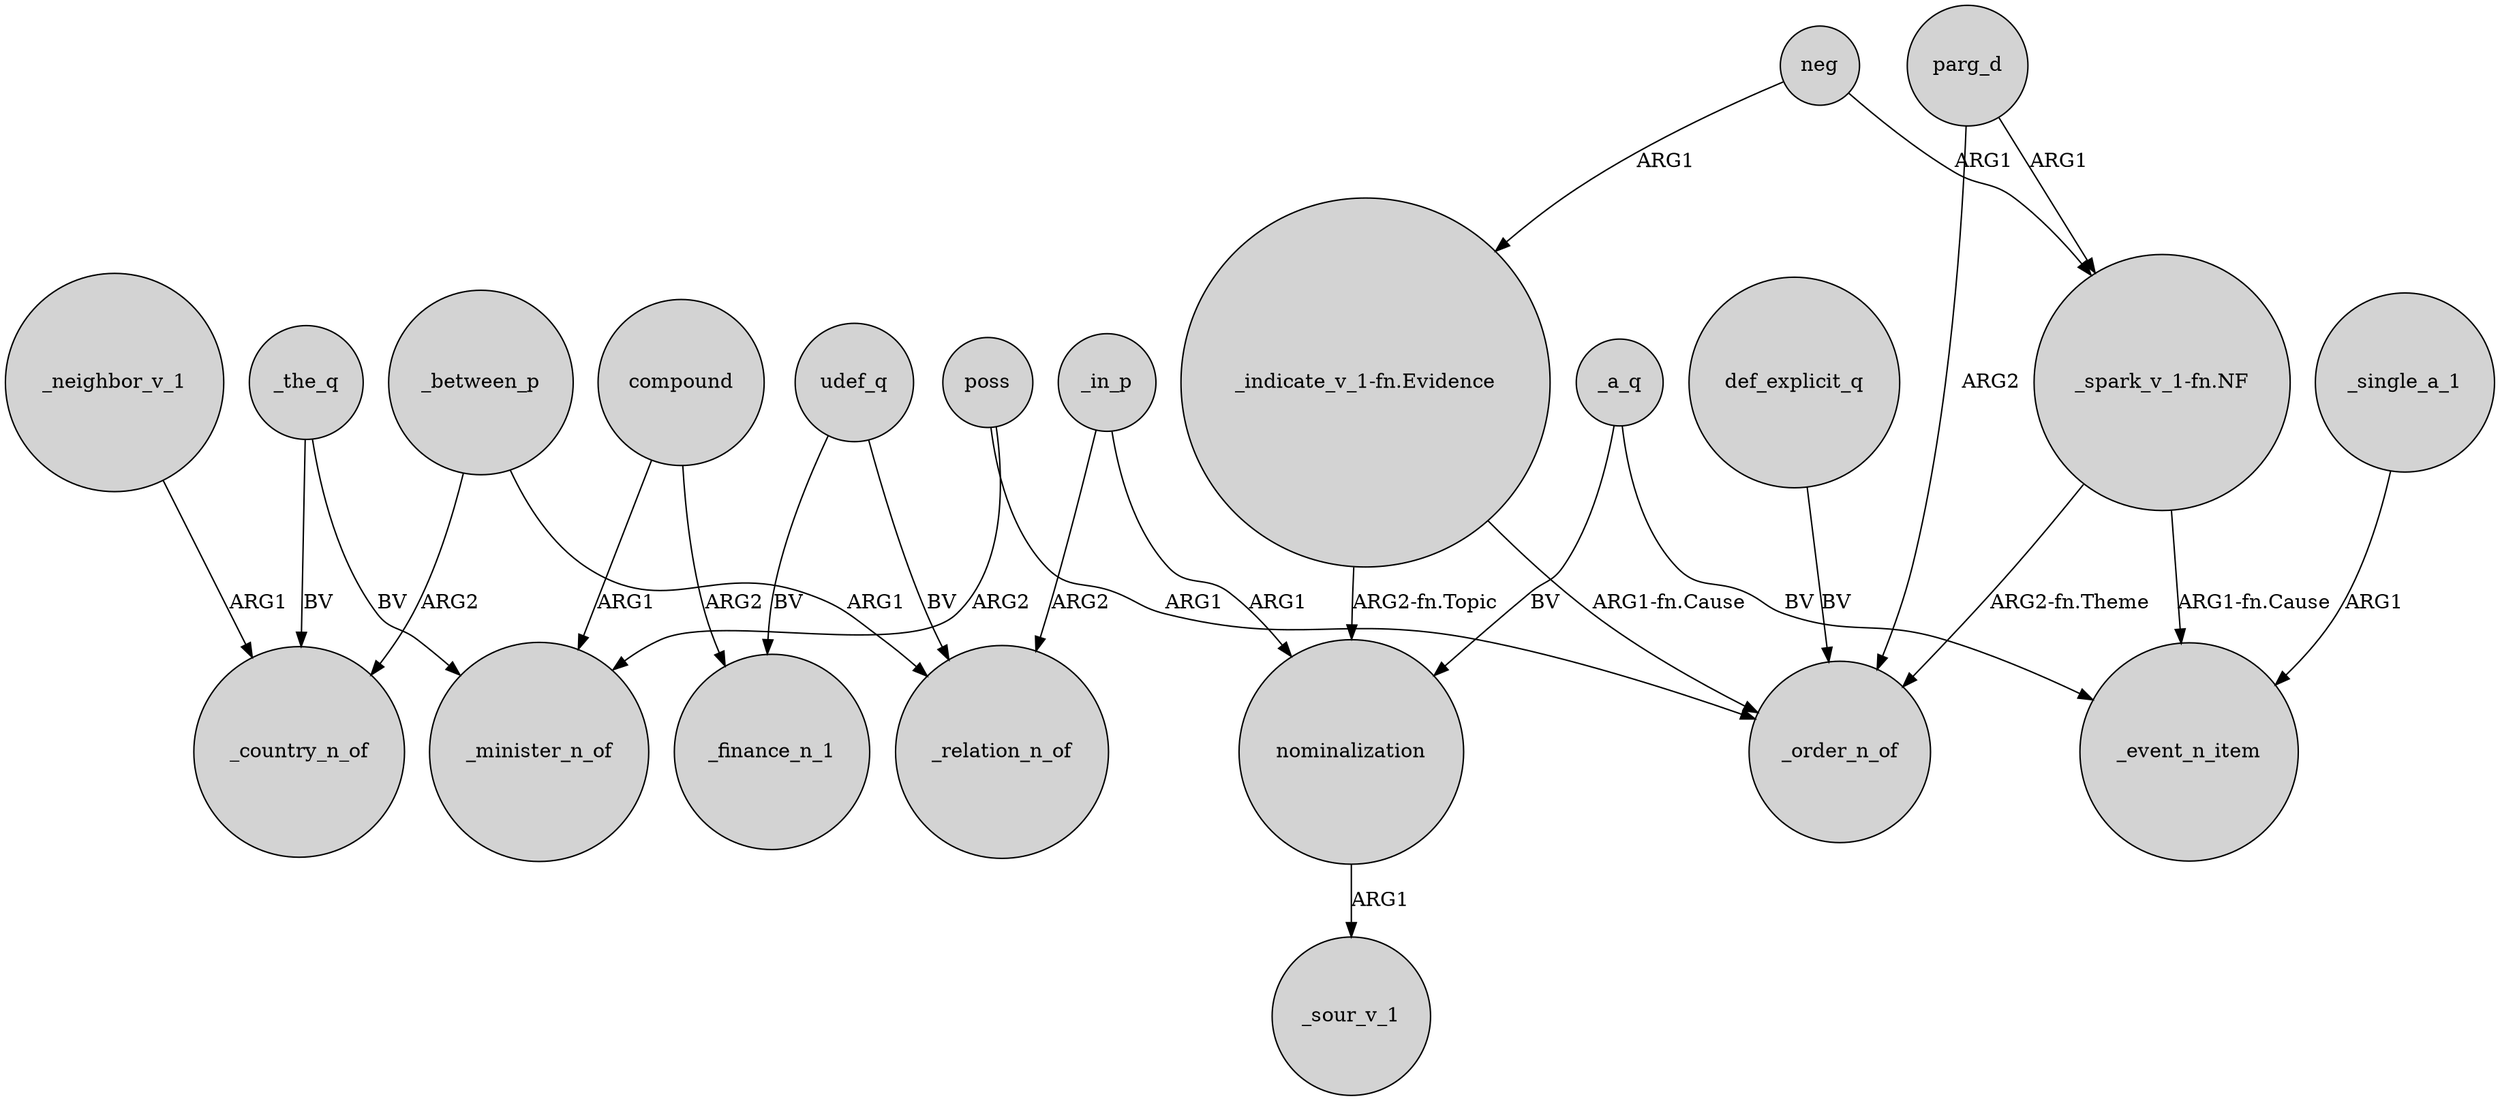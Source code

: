 digraph {
	node [shape=circle style=filled]
	_between_p -> _country_n_of [label=ARG2]
	parg_d -> "_spark_v_1-fn.NF" [label=ARG1]
	udef_q -> _finance_n_1 [label=BV]
	nominalization -> _sour_v_1 [label=ARG1]
	udef_q -> _relation_n_of [label=BV]
	_single_a_1 -> _event_n_item [label=ARG1]
	"_indicate_v_1-fn.Evidence" -> nominalization [label="ARG2-fn.Topic"]
	compound -> _finance_n_1 [label=ARG2]
	_a_q -> nominalization [label=BV]
	"_spark_v_1-fn.NF" -> _event_n_item [label="ARG1-fn.Cause"]
	_in_p -> _relation_n_of [label=ARG2]
	_a_q -> _event_n_item [label=BV]
	parg_d -> _order_n_of [label=ARG2]
	_between_p -> _relation_n_of [label=ARG1]
	def_explicit_q -> _order_n_of [label=BV]
	poss -> _minister_n_of [label=ARG2]
	neg -> "_spark_v_1-fn.NF" [label=ARG1]
	_the_q -> _country_n_of [label=BV]
	_the_q -> _minister_n_of [label=BV]
	compound -> _minister_n_of [label=ARG1]
	_in_p -> nominalization [label=ARG1]
	"_spark_v_1-fn.NF" -> _order_n_of [label="ARG2-fn.Theme"]
	neg -> "_indicate_v_1-fn.Evidence" [label=ARG1]
	_neighbor_v_1 -> _country_n_of [label=ARG1]
	"_indicate_v_1-fn.Evidence" -> _order_n_of [label="ARG1-fn.Cause"]
	poss -> _order_n_of [label=ARG1]
}
